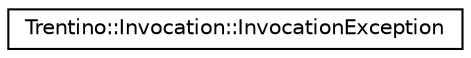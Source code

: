 digraph G
{
  edge [fontname="Helvetica",fontsize="10",labelfontname="Helvetica",labelfontsize="10"];
  node [fontname="Helvetica",fontsize="10",shape=record];
  rankdir="LR";
  Node1 [label="Trentino::Invocation::InvocationException",height=0.2,width=0.4,color="black", fillcolor="white", style="filled",URL="$class_trentino_1_1_invocation_1_1_invocation_exception.html"];
}
